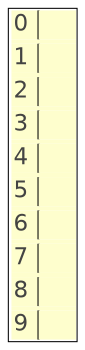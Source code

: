 
    digraph G {
        nodesep=.05;
        node [penwidth="0.5", width=.1,height=.1];
    node4491189384 [shape="box", space="0.0", margin="0.01", fontcolor="#444443", fontname="Helvetica", label=<<table BORDER="0" CELLPADDING="0" CELLBORDER="1" CELLSPACING="0">
<tr><td cellspacing="0" cellpadding="0" bgcolor="#fefecd" border="1" sides="r" align="right"><font face="Helvetica" color="#444443" point-size="11">0 </font></td>
<td cellspacing="0" cellpadding="0" border="0"></td><td port="0" cellspacing="0" cellpadding="1" bgcolor="#fefecd" border="0" align="center"><font color="#444443" point-size="11">    </font></td>
</tr>
<tr><td colspan="3" cellpadding="1" border="0" bgcolor="#fefecd"></td></tr><tr><td cellspacing="0" cellpadding="0" bgcolor="#fefecd" border="1" sides="r" align="right"><font face="Helvetica" color="#444443" point-size="11">1 </font></td>
<td cellspacing="0" cellpadding="0" border="0"></td><td port="1" cellspacing="0" cellpadding="1" bgcolor="#fefecd" border="0" align="center"><font color="#444443" point-size="11">    </font></td>
</tr>
<tr><td colspan="3" cellpadding="1" border="0" bgcolor="#fefecd"></td></tr><tr><td cellspacing="0" cellpadding="0" bgcolor="#fefecd" border="1" sides="r" align="right"><font face="Helvetica" color="#444443" point-size="11">2 </font></td>
<td cellspacing="0" cellpadding="0" border="0"></td><td port="2" cellspacing="0" cellpadding="1" bgcolor="#fefecd" border="0" align="center"><font color="#444443" point-size="11">    </font></td>
</tr>
<tr><td colspan="3" cellpadding="1" border="0" bgcolor="#fefecd"></td></tr><tr><td cellspacing="0" cellpadding="0" bgcolor="#fefecd" border="1" sides="r" align="right"><font face="Helvetica" color="#444443" point-size="11">3 </font></td>
<td cellspacing="0" cellpadding="0" border="0"></td><td port="3" cellspacing="0" cellpadding="1" bgcolor="#fefecd" border="0" align="center"><font color="#444443" point-size="11">    </font></td>
</tr>
<tr><td colspan="3" cellpadding="1" border="0" bgcolor="#fefecd"></td></tr><tr><td cellspacing="0" cellpadding="0" bgcolor="#fefecd" border="1" sides="r" align="right"><font face="Helvetica" color="#444443" point-size="11">4 </font></td>
<td cellspacing="0" cellpadding="0" border="0"></td><td port="4" cellspacing="0" cellpadding="1" bgcolor="#fefecd" border="0" align="center"><font color="#444443" point-size="11">    </font></td>
</tr>
<tr><td colspan="3" cellpadding="1" border="0" bgcolor="#fefecd"></td></tr><tr><td cellspacing="0" cellpadding="0" bgcolor="#fefecd" border="1" sides="r" align="right"><font face="Helvetica" color="#444443" point-size="11">5 </font></td>
<td cellspacing="0" cellpadding="0" border="0"></td><td port="5" cellspacing="0" cellpadding="1" bgcolor="#fefecd" border="0" align="center"><font color="#444443" point-size="11">    </font></td>
</tr>
<tr><td colspan="3" cellpadding="1" border="0" bgcolor="#fefecd"></td></tr><tr><td cellspacing="0" cellpadding="0" bgcolor="#fefecd" border="1" sides="r" align="right"><font face="Helvetica" color="#444443" point-size="11">6 </font></td>
<td cellspacing="0" cellpadding="0" border="0"></td><td port="6" cellspacing="0" cellpadding="1" bgcolor="#fefecd" border="0" align="center"><font color="#444443" point-size="11">    </font></td>
</tr>
<tr><td colspan="3" cellpadding="1" border="0" bgcolor="#fefecd"></td></tr><tr><td cellspacing="0" cellpadding="0" bgcolor="#fefecd" border="1" sides="r" align="right"><font face="Helvetica" color="#444443" point-size="11">7 </font></td>
<td cellspacing="0" cellpadding="0" border="0"></td><td port="7" cellspacing="0" cellpadding="1" bgcolor="#fefecd" border="0" align="center"><font color="#444443" point-size="11">    </font></td>
</tr>
<tr><td colspan="3" cellpadding="1" border="0" bgcolor="#fefecd"></td></tr><tr><td cellspacing="0" cellpadding="0" bgcolor="#fefecd" border="1" sides="r" align="right"><font face="Helvetica" color="#444443" point-size="11">8 </font></td>
<td cellspacing="0" cellpadding="0" border="0"></td><td port="8" cellspacing="0" cellpadding="1" bgcolor="#fefecd" border="0" align="center"><font color="#444443" point-size="11">    </font></td>
</tr>
<tr><td colspan="3" cellpadding="1" border="0" bgcolor="#fefecd"></td></tr><tr><td cellspacing="0" cellpadding="0" bgcolor="#fefecd" border="1" sides="r" align="right"><font face="Helvetica" color="#444443" point-size="11">9 </font></td>
<td cellspacing="0" cellpadding="0" border="0"></td><td port="9" cellspacing="0" cellpadding="1" bgcolor="#fefecd" border="0" align="center"><font color="#444443" point-size="11">    </font></td>
</tr>
</table>
>];
}
